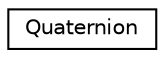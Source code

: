 digraph "Graphical Class Hierarchy"
{
  edge [fontname="Helvetica",fontsize="10",labelfontname="Helvetica",labelfontsize="10"];
  node [fontname="Helvetica",fontsize="10",shape=record];
  rankdir="LR";
  Node1 [label="Quaternion",height=0.2,width=0.4,color="black", fillcolor="white", style="filled",URL="$classQuaternion.html",tooltip="A 4 dimensional representation of rotation. "];
}
